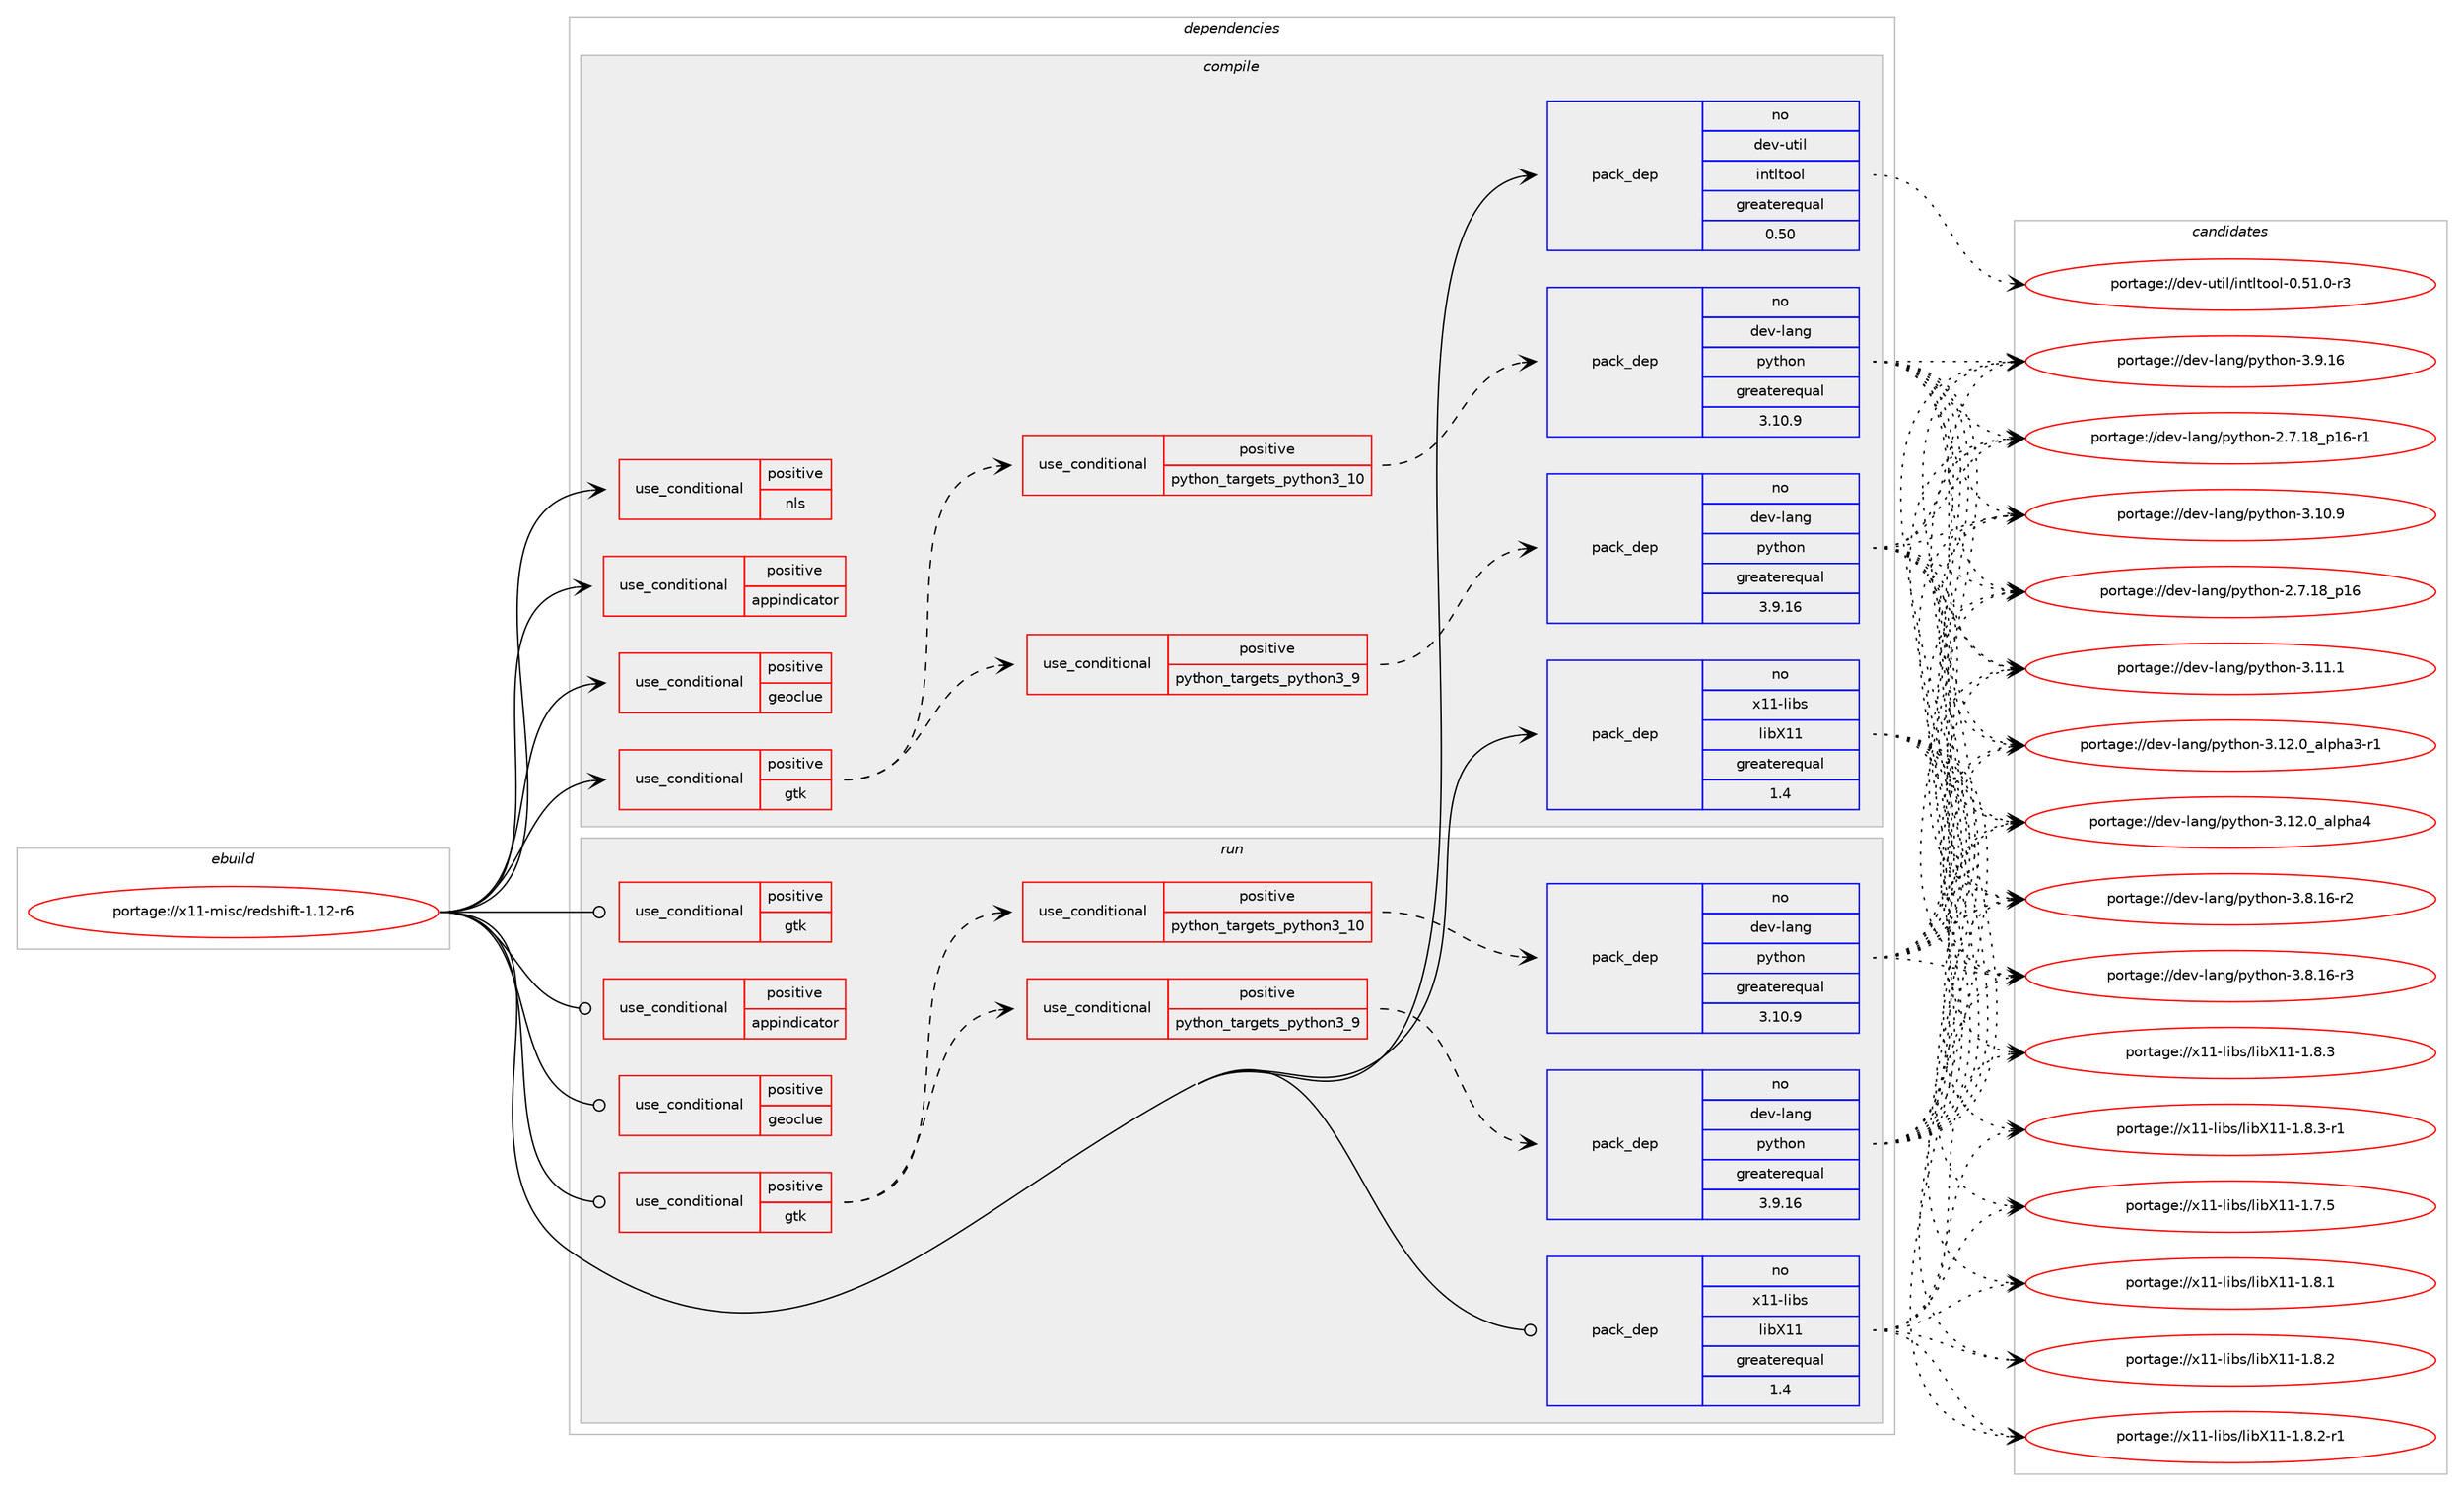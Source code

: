 digraph prolog {

# *************
# Graph options
# *************

newrank=true;
concentrate=true;
compound=true;
graph [rankdir=LR,fontname=Helvetica,fontsize=10,ranksep=1.5];#, ranksep=2.5, nodesep=0.2];
edge  [arrowhead=vee];
node  [fontname=Helvetica,fontsize=10];

# **********
# The ebuild
# **********

subgraph cluster_leftcol {
color=gray;
rank=same;
label=<<i>ebuild</i>>;
id [label="portage://x11-misc/redshift-1.12-r6", color=red, width=4, href="../x11-misc/redshift-1.12-r6.svg"];
}

# ****************
# The dependencies
# ****************

subgraph cluster_midcol {
color=gray;
label=<<i>dependencies</i>>;
subgraph cluster_compile {
fillcolor="#eeeeee";
style=filled;
label=<<i>compile</i>>;
subgraph cond5902 {
dependency9423 [label=<<TABLE BORDER="0" CELLBORDER="1" CELLSPACING="0" CELLPADDING="4"><TR><TD ROWSPAN="3" CELLPADDING="10">use_conditional</TD></TR><TR><TD>positive</TD></TR><TR><TD>appindicator</TD></TR></TABLE>>, shape=none, color=red];
# *** BEGIN UNKNOWN DEPENDENCY TYPE (TODO) ***
# dependency9423 -> package_dependency(portage://x11-misc/redshift-1.12-r6,install,no,dev-libs,libappindicator,none,[,,],[slot(3)],[use(enable(introspection),none)])
# *** END UNKNOWN DEPENDENCY TYPE (TODO) ***

}
id:e -> dependency9423:w [weight=20,style="solid",arrowhead="vee"];
subgraph cond5903 {
dependency9424 [label=<<TABLE BORDER="0" CELLBORDER="1" CELLSPACING="0" CELLPADDING="4"><TR><TD ROWSPAN="3" CELLPADDING="10">use_conditional</TD></TR><TR><TD>positive</TD></TR><TR><TD>geoclue</TD></TR></TABLE>>, shape=none, color=red];
# *** BEGIN UNKNOWN DEPENDENCY TYPE (TODO) ***
# dependency9424 -> package_dependency(portage://x11-misc/redshift-1.12-r6,install,no,app-misc,geoclue,none,[,,],[slot(2.0)],[])
# *** END UNKNOWN DEPENDENCY TYPE (TODO) ***

# *** BEGIN UNKNOWN DEPENDENCY TYPE (TODO) ***
# dependency9424 -> package_dependency(portage://x11-misc/redshift-1.12-r6,install,no,dev-libs,glib,none,[,,],[slot(2)],[])
# *** END UNKNOWN DEPENDENCY TYPE (TODO) ***

}
id:e -> dependency9424:w [weight=20,style="solid",arrowhead="vee"];
subgraph cond5904 {
dependency9425 [label=<<TABLE BORDER="0" CELLBORDER="1" CELLSPACING="0" CELLPADDING="4"><TR><TD ROWSPAN="3" CELLPADDING="10">use_conditional</TD></TR><TR><TD>positive</TD></TR><TR><TD>gtk</TD></TR></TABLE>>, shape=none, color=red];
subgraph cond5905 {
dependency9426 [label=<<TABLE BORDER="0" CELLBORDER="1" CELLSPACING="0" CELLPADDING="4"><TR><TD ROWSPAN="3" CELLPADDING="10">use_conditional</TD></TR><TR><TD>positive</TD></TR><TR><TD>python_targets_python3_9</TD></TR></TABLE>>, shape=none, color=red];
subgraph pack3399 {
dependency9427 [label=<<TABLE BORDER="0" CELLBORDER="1" CELLSPACING="0" CELLPADDING="4" WIDTH="220"><TR><TD ROWSPAN="6" CELLPADDING="30">pack_dep</TD></TR><TR><TD WIDTH="110">no</TD></TR><TR><TD>dev-lang</TD></TR><TR><TD>python</TD></TR><TR><TD>greaterequal</TD></TR><TR><TD>3.9.16</TD></TR></TABLE>>, shape=none, color=blue];
}
dependency9426:e -> dependency9427:w [weight=20,style="dashed",arrowhead="vee"];
}
dependency9425:e -> dependency9426:w [weight=20,style="dashed",arrowhead="vee"];
subgraph cond5906 {
dependency9428 [label=<<TABLE BORDER="0" CELLBORDER="1" CELLSPACING="0" CELLPADDING="4"><TR><TD ROWSPAN="3" CELLPADDING="10">use_conditional</TD></TR><TR><TD>positive</TD></TR><TR><TD>python_targets_python3_10</TD></TR></TABLE>>, shape=none, color=red];
subgraph pack3400 {
dependency9429 [label=<<TABLE BORDER="0" CELLBORDER="1" CELLSPACING="0" CELLPADDING="4" WIDTH="220"><TR><TD ROWSPAN="6" CELLPADDING="30">pack_dep</TD></TR><TR><TD WIDTH="110">no</TD></TR><TR><TD>dev-lang</TD></TR><TR><TD>python</TD></TR><TR><TD>greaterequal</TD></TR><TR><TD>3.10.9</TD></TR></TABLE>>, shape=none, color=blue];
}
dependency9428:e -> dependency9429:w [weight=20,style="dashed",arrowhead="vee"];
}
dependency9425:e -> dependency9428:w [weight=20,style="dashed",arrowhead="vee"];
}
id:e -> dependency9425:w [weight=20,style="solid",arrowhead="vee"];
subgraph cond5907 {
dependency9430 [label=<<TABLE BORDER="0" CELLBORDER="1" CELLSPACING="0" CELLPADDING="4"><TR><TD ROWSPAN="3" CELLPADDING="10">use_conditional</TD></TR><TR><TD>positive</TD></TR><TR><TD>nls</TD></TR></TABLE>>, shape=none, color=red];
# *** BEGIN UNKNOWN DEPENDENCY TYPE (TODO) ***
# dependency9430 -> package_dependency(portage://x11-misc/redshift-1.12-r6,install,no,sys-devel,gettext,none,[,,],[],[])
# *** END UNKNOWN DEPENDENCY TYPE (TODO) ***

}
id:e -> dependency9430:w [weight=20,style="solid",arrowhead="vee"];
subgraph pack3401 {
dependency9431 [label=<<TABLE BORDER="0" CELLBORDER="1" CELLSPACING="0" CELLPADDING="4" WIDTH="220"><TR><TD ROWSPAN="6" CELLPADDING="30">pack_dep</TD></TR><TR><TD WIDTH="110">no</TD></TR><TR><TD>dev-util</TD></TR><TR><TD>intltool</TD></TR><TR><TD>greaterequal</TD></TR><TR><TD>0.50</TD></TR></TABLE>>, shape=none, color=blue];
}
id:e -> dependency9431:w [weight=20,style="solid",arrowhead="vee"];
subgraph pack3402 {
dependency9432 [label=<<TABLE BORDER="0" CELLBORDER="1" CELLSPACING="0" CELLPADDING="4" WIDTH="220"><TR><TD ROWSPAN="6" CELLPADDING="30">pack_dep</TD></TR><TR><TD WIDTH="110">no</TD></TR><TR><TD>x11-libs</TD></TR><TR><TD>libX11</TD></TR><TR><TD>greaterequal</TD></TR><TR><TD>1.4</TD></TR></TABLE>>, shape=none, color=blue];
}
id:e -> dependency9432:w [weight=20,style="solid",arrowhead="vee"];
# *** BEGIN UNKNOWN DEPENDENCY TYPE (TODO) ***
# id -> package_dependency(portage://x11-misc/redshift-1.12-r6,install,no,x11-libs,libXxf86vm,none,[,,],[],[])
# *** END UNKNOWN DEPENDENCY TYPE (TODO) ***

# *** BEGIN UNKNOWN DEPENDENCY TYPE (TODO) ***
# id -> package_dependency(portage://x11-misc/redshift-1.12-r6,install,no,x11-libs,libdrm,none,[,,],[],[])
# *** END UNKNOWN DEPENDENCY TYPE (TODO) ***

# *** BEGIN UNKNOWN DEPENDENCY TYPE (TODO) ***
# id -> package_dependency(portage://x11-misc/redshift-1.12-r6,install,no,x11-libs,libxcb,none,[,,],[],[])
# *** END UNKNOWN DEPENDENCY TYPE (TODO) ***

}
subgraph cluster_compileandrun {
fillcolor="#eeeeee";
style=filled;
label=<<i>compile and run</i>>;
}
subgraph cluster_run {
fillcolor="#eeeeee";
style=filled;
label=<<i>run</i>>;
subgraph cond5908 {
dependency9433 [label=<<TABLE BORDER="0" CELLBORDER="1" CELLSPACING="0" CELLPADDING="4"><TR><TD ROWSPAN="3" CELLPADDING="10">use_conditional</TD></TR><TR><TD>positive</TD></TR><TR><TD>appindicator</TD></TR></TABLE>>, shape=none, color=red];
# *** BEGIN UNKNOWN DEPENDENCY TYPE (TODO) ***
# dependency9433 -> package_dependency(portage://x11-misc/redshift-1.12-r6,run,no,dev-libs,libappindicator,none,[,,],[slot(3)],[use(enable(introspection),none)])
# *** END UNKNOWN DEPENDENCY TYPE (TODO) ***

}
id:e -> dependency9433:w [weight=20,style="solid",arrowhead="odot"];
subgraph cond5909 {
dependency9434 [label=<<TABLE BORDER="0" CELLBORDER="1" CELLSPACING="0" CELLPADDING="4"><TR><TD ROWSPAN="3" CELLPADDING="10">use_conditional</TD></TR><TR><TD>positive</TD></TR><TR><TD>geoclue</TD></TR></TABLE>>, shape=none, color=red];
# *** BEGIN UNKNOWN DEPENDENCY TYPE (TODO) ***
# dependency9434 -> package_dependency(portage://x11-misc/redshift-1.12-r6,run,no,app-misc,geoclue,none,[,,],[slot(2.0)],[])
# *** END UNKNOWN DEPENDENCY TYPE (TODO) ***

# *** BEGIN UNKNOWN DEPENDENCY TYPE (TODO) ***
# dependency9434 -> package_dependency(portage://x11-misc/redshift-1.12-r6,run,no,dev-libs,glib,none,[,,],[slot(2)],[])
# *** END UNKNOWN DEPENDENCY TYPE (TODO) ***

}
id:e -> dependency9434:w [weight=20,style="solid",arrowhead="odot"];
subgraph cond5910 {
dependency9435 [label=<<TABLE BORDER="0" CELLBORDER="1" CELLSPACING="0" CELLPADDING="4"><TR><TD ROWSPAN="3" CELLPADDING="10">use_conditional</TD></TR><TR><TD>positive</TD></TR><TR><TD>gtk</TD></TR></TABLE>>, shape=none, color=red];
subgraph cond5911 {
dependency9436 [label=<<TABLE BORDER="0" CELLBORDER="1" CELLSPACING="0" CELLPADDING="4"><TR><TD ROWSPAN="3" CELLPADDING="10">use_conditional</TD></TR><TR><TD>positive</TD></TR><TR><TD>python_targets_python3_9</TD></TR></TABLE>>, shape=none, color=red];
subgraph pack3403 {
dependency9437 [label=<<TABLE BORDER="0" CELLBORDER="1" CELLSPACING="0" CELLPADDING="4" WIDTH="220"><TR><TD ROWSPAN="6" CELLPADDING="30">pack_dep</TD></TR><TR><TD WIDTH="110">no</TD></TR><TR><TD>dev-lang</TD></TR><TR><TD>python</TD></TR><TR><TD>greaterequal</TD></TR><TR><TD>3.9.16</TD></TR></TABLE>>, shape=none, color=blue];
}
dependency9436:e -> dependency9437:w [weight=20,style="dashed",arrowhead="vee"];
}
dependency9435:e -> dependency9436:w [weight=20,style="dashed",arrowhead="vee"];
subgraph cond5912 {
dependency9438 [label=<<TABLE BORDER="0" CELLBORDER="1" CELLSPACING="0" CELLPADDING="4"><TR><TD ROWSPAN="3" CELLPADDING="10">use_conditional</TD></TR><TR><TD>positive</TD></TR><TR><TD>python_targets_python3_10</TD></TR></TABLE>>, shape=none, color=red];
subgraph pack3404 {
dependency9439 [label=<<TABLE BORDER="0" CELLBORDER="1" CELLSPACING="0" CELLPADDING="4" WIDTH="220"><TR><TD ROWSPAN="6" CELLPADDING="30">pack_dep</TD></TR><TR><TD WIDTH="110">no</TD></TR><TR><TD>dev-lang</TD></TR><TR><TD>python</TD></TR><TR><TD>greaterequal</TD></TR><TR><TD>3.10.9</TD></TR></TABLE>>, shape=none, color=blue];
}
dependency9438:e -> dependency9439:w [weight=20,style="dashed",arrowhead="vee"];
}
dependency9435:e -> dependency9438:w [weight=20,style="dashed",arrowhead="vee"];
}
id:e -> dependency9435:w [weight=20,style="solid",arrowhead="odot"];
subgraph cond5913 {
dependency9440 [label=<<TABLE BORDER="0" CELLBORDER="1" CELLSPACING="0" CELLPADDING="4"><TR><TD ROWSPAN="3" CELLPADDING="10">use_conditional</TD></TR><TR><TD>positive</TD></TR><TR><TD>gtk</TD></TR></TABLE>>, shape=none, color=red];
# *** BEGIN UNKNOWN DEPENDENCY TYPE (TODO) ***
# dependency9440 -> package_dependency(portage://x11-misc/redshift-1.12-r6,run,no,dev-python,pygobject,none,[,,],[],[use(optenable(python_targets_python3_9),negative),use(optenable(python_targets_python3_10),negative)])
# *** END UNKNOWN DEPENDENCY TYPE (TODO) ***

# *** BEGIN UNKNOWN DEPENDENCY TYPE (TODO) ***
# dependency9440 -> package_dependency(portage://x11-misc/redshift-1.12-r6,run,no,x11-libs,gtk+,none,[,,],[slot(3)],[use(enable(introspection),none)])
# *** END UNKNOWN DEPENDENCY TYPE (TODO) ***

# *** BEGIN UNKNOWN DEPENDENCY TYPE (TODO) ***
# dependency9440 -> package_dependency(portage://x11-misc/redshift-1.12-r6,run,no,dev-python,pyxdg,none,[,,],[],[use(optenable(python_targets_python3_9),negative),use(optenable(python_targets_python3_10),negative)])
# *** END UNKNOWN DEPENDENCY TYPE (TODO) ***

}
id:e -> dependency9440:w [weight=20,style="solid",arrowhead="odot"];
subgraph pack3405 {
dependency9441 [label=<<TABLE BORDER="0" CELLBORDER="1" CELLSPACING="0" CELLPADDING="4" WIDTH="220"><TR><TD ROWSPAN="6" CELLPADDING="30">pack_dep</TD></TR><TR><TD WIDTH="110">no</TD></TR><TR><TD>x11-libs</TD></TR><TR><TD>libX11</TD></TR><TR><TD>greaterequal</TD></TR><TR><TD>1.4</TD></TR></TABLE>>, shape=none, color=blue];
}
id:e -> dependency9441:w [weight=20,style="solid",arrowhead="odot"];
# *** BEGIN UNKNOWN DEPENDENCY TYPE (TODO) ***
# id -> package_dependency(portage://x11-misc/redshift-1.12-r6,run,no,x11-libs,libXxf86vm,none,[,,],[],[])
# *** END UNKNOWN DEPENDENCY TYPE (TODO) ***

# *** BEGIN UNKNOWN DEPENDENCY TYPE (TODO) ***
# id -> package_dependency(portage://x11-misc/redshift-1.12-r6,run,no,x11-libs,libdrm,none,[,,],[],[])
# *** END UNKNOWN DEPENDENCY TYPE (TODO) ***

# *** BEGIN UNKNOWN DEPENDENCY TYPE (TODO) ***
# id -> package_dependency(portage://x11-misc/redshift-1.12-r6,run,no,x11-libs,libxcb,none,[,,],[],[])
# *** END UNKNOWN DEPENDENCY TYPE (TODO) ***

}
}

# **************
# The candidates
# **************

subgraph cluster_choices {
rank=same;
color=gray;
label=<<i>candidates</i>>;

subgraph choice3399 {
color=black;
nodesep=1;
choice10010111845108971101034711212111610411111045504655464956951124954 [label="portage://dev-lang/python-2.7.18_p16", color=red, width=4,href="../dev-lang/python-2.7.18_p16.svg"];
choice100101118451089711010347112121116104111110455046554649569511249544511449 [label="portage://dev-lang/python-2.7.18_p16-r1", color=red, width=4,href="../dev-lang/python-2.7.18_p16-r1.svg"];
choice10010111845108971101034711212111610411111045514649484657 [label="portage://dev-lang/python-3.10.9", color=red, width=4,href="../dev-lang/python-3.10.9.svg"];
choice10010111845108971101034711212111610411111045514649494649 [label="portage://dev-lang/python-3.11.1", color=red, width=4,href="../dev-lang/python-3.11.1.svg"];
choice10010111845108971101034711212111610411111045514649504648959710811210497514511449 [label="portage://dev-lang/python-3.12.0_alpha3-r1", color=red, width=4,href="../dev-lang/python-3.12.0_alpha3-r1.svg"];
choice1001011184510897110103471121211161041111104551464950464895971081121049752 [label="portage://dev-lang/python-3.12.0_alpha4", color=red, width=4,href="../dev-lang/python-3.12.0_alpha4.svg"];
choice100101118451089711010347112121116104111110455146564649544511450 [label="portage://dev-lang/python-3.8.16-r2", color=red, width=4,href="../dev-lang/python-3.8.16-r2.svg"];
choice100101118451089711010347112121116104111110455146564649544511451 [label="portage://dev-lang/python-3.8.16-r3", color=red, width=4,href="../dev-lang/python-3.8.16-r3.svg"];
choice10010111845108971101034711212111610411111045514657464954 [label="portage://dev-lang/python-3.9.16", color=red, width=4,href="../dev-lang/python-3.9.16.svg"];
dependency9427:e -> choice10010111845108971101034711212111610411111045504655464956951124954:w [style=dotted,weight="100"];
dependency9427:e -> choice100101118451089711010347112121116104111110455046554649569511249544511449:w [style=dotted,weight="100"];
dependency9427:e -> choice10010111845108971101034711212111610411111045514649484657:w [style=dotted,weight="100"];
dependency9427:e -> choice10010111845108971101034711212111610411111045514649494649:w [style=dotted,weight="100"];
dependency9427:e -> choice10010111845108971101034711212111610411111045514649504648959710811210497514511449:w [style=dotted,weight="100"];
dependency9427:e -> choice1001011184510897110103471121211161041111104551464950464895971081121049752:w [style=dotted,weight="100"];
dependency9427:e -> choice100101118451089711010347112121116104111110455146564649544511450:w [style=dotted,weight="100"];
dependency9427:e -> choice100101118451089711010347112121116104111110455146564649544511451:w [style=dotted,weight="100"];
dependency9427:e -> choice10010111845108971101034711212111610411111045514657464954:w [style=dotted,weight="100"];
}
subgraph choice3400 {
color=black;
nodesep=1;
choice10010111845108971101034711212111610411111045504655464956951124954 [label="portage://dev-lang/python-2.7.18_p16", color=red, width=4,href="../dev-lang/python-2.7.18_p16.svg"];
choice100101118451089711010347112121116104111110455046554649569511249544511449 [label="portage://dev-lang/python-2.7.18_p16-r1", color=red, width=4,href="../dev-lang/python-2.7.18_p16-r1.svg"];
choice10010111845108971101034711212111610411111045514649484657 [label="portage://dev-lang/python-3.10.9", color=red, width=4,href="../dev-lang/python-3.10.9.svg"];
choice10010111845108971101034711212111610411111045514649494649 [label="portage://dev-lang/python-3.11.1", color=red, width=4,href="../dev-lang/python-3.11.1.svg"];
choice10010111845108971101034711212111610411111045514649504648959710811210497514511449 [label="portage://dev-lang/python-3.12.0_alpha3-r1", color=red, width=4,href="../dev-lang/python-3.12.0_alpha3-r1.svg"];
choice1001011184510897110103471121211161041111104551464950464895971081121049752 [label="portage://dev-lang/python-3.12.0_alpha4", color=red, width=4,href="../dev-lang/python-3.12.0_alpha4.svg"];
choice100101118451089711010347112121116104111110455146564649544511450 [label="portage://dev-lang/python-3.8.16-r2", color=red, width=4,href="../dev-lang/python-3.8.16-r2.svg"];
choice100101118451089711010347112121116104111110455146564649544511451 [label="portage://dev-lang/python-3.8.16-r3", color=red, width=4,href="../dev-lang/python-3.8.16-r3.svg"];
choice10010111845108971101034711212111610411111045514657464954 [label="portage://dev-lang/python-3.9.16", color=red, width=4,href="../dev-lang/python-3.9.16.svg"];
dependency9429:e -> choice10010111845108971101034711212111610411111045504655464956951124954:w [style=dotted,weight="100"];
dependency9429:e -> choice100101118451089711010347112121116104111110455046554649569511249544511449:w [style=dotted,weight="100"];
dependency9429:e -> choice10010111845108971101034711212111610411111045514649484657:w [style=dotted,weight="100"];
dependency9429:e -> choice10010111845108971101034711212111610411111045514649494649:w [style=dotted,weight="100"];
dependency9429:e -> choice10010111845108971101034711212111610411111045514649504648959710811210497514511449:w [style=dotted,weight="100"];
dependency9429:e -> choice1001011184510897110103471121211161041111104551464950464895971081121049752:w [style=dotted,weight="100"];
dependency9429:e -> choice100101118451089711010347112121116104111110455146564649544511450:w [style=dotted,weight="100"];
dependency9429:e -> choice100101118451089711010347112121116104111110455146564649544511451:w [style=dotted,weight="100"];
dependency9429:e -> choice10010111845108971101034711212111610411111045514657464954:w [style=dotted,weight="100"];
}
subgraph choice3401 {
color=black;
nodesep=1;
choice1001011184511711610510847105110116108116111111108454846534946484511451 [label="portage://dev-util/intltool-0.51.0-r3", color=red, width=4,href="../dev-util/intltool-0.51.0-r3.svg"];
dependency9431:e -> choice1001011184511711610510847105110116108116111111108454846534946484511451:w [style=dotted,weight="100"];
}
subgraph choice3402 {
color=black;
nodesep=1;
choice120494945108105981154710810598884949454946554653 [label="portage://x11-libs/libX11-1.7.5", color=red, width=4,href="../x11-libs/libX11-1.7.5.svg"];
choice120494945108105981154710810598884949454946564649 [label="portage://x11-libs/libX11-1.8.1", color=red, width=4,href="../x11-libs/libX11-1.8.1.svg"];
choice120494945108105981154710810598884949454946564650 [label="portage://x11-libs/libX11-1.8.2", color=red, width=4,href="../x11-libs/libX11-1.8.2.svg"];
choice1204949451081059811547108105988849494549465646504511449 [label="portage://x11-libs/libX11-1.8.2-r1", color=red, width=4,href="../x11-libs/libX11-1.8.2-r1.svg"];
choice120494945108105981154710810598884949454946564651 [label="portage://x11-libs/libX11-1.8.3", color=red, width=4,href="../x11-libs/libX11-1.8.3.svg"];
choice1204949451081059811547108105988849494549465646514511449 [label="portage://x11-libs/libX11-1.8.3-r1", color=red, width=4,href="../x11-libs/libX11-1.8.3-r1.svg"];
dependency9432:e -> choice120494945108105981154710810598884949454946554653:w [style=dotted,weight="100"];
dependency9432:e -> choice120494945108105981154710810598884949454946564649:w [style=dotted,weight="100"];
dependency9432:e -> choice120494945108105981154710810598884949454946564650:w [style=dotted,weight="100"];
dependency9432:e -> choice1204949451081059811547108105988849494549465646504511449:w [style=dotted,weight="100"];
dependency9432:e -> choice120494945108105981154710810598884949454946564651:w [style=dotted,weight="100"];
dependency9432:e -> choice1204949451081059811547108105988849494549465646514511449:w [style=dotted,weight="100"];
}
subgraph choice3403 {
color=black;
nodesep=1;
choice10010111845108971101034711212111610411111045504655464956951124954 [label="portage://dev-lang/python-2.7.18_p16", color=red, width=4,href="../dev-lang/python-2.7.18_p16.svg"];
choice100101118451089711010347112121116104111110455046554649569511249544511449 [label="portage://dev-lang/python-2.7.18_p16-r1", color=red, width=4,href="../dev-lang/python-2.7.18_p16-r1.svg"];
choice10010111845108971101034711212111610411111045514649484657 [label="portage://dev-lang/python-3.10.9", color=red, width=4,href="../dev-lang/python-3.10.9.svg"];
choice10010111845108971101034711212111610411111045514649494649 [label="portage://dev-lang/python-3.11.1", color=red, width=4,href="../dev-lang/python-3.11.1.svg"];
choice10010111845108971101034711212111610411111045514649504648959710811210497514511449 [label="portage://dev-lang/python-3.12.0_alpha3-r1", color=red, width=4,href="../dev-lang/python-3.12.0_alpha3-r1.svg"];
choice1001011184510897110103471121211161041111104551464950464895971081121049752 [label="portage://dev-lang/python-3.12.0_alpha4", color=red, width=4,href="../dev-lang/python-3.12.0_alpha4.svg"];
choice100101118451089711010347112121116104111110455146564649544511450 [label="portage://dev-lang/python-3.8.16-r2", color=red, width=4,href="../dev-lang/python-3.8.16-r2.svg"];
choice100101118451089711010347112121116104111110455146564649544511451 [label="portage://dev-lang/python-3.8.16-r3", color=red, width=4,href="../dev-lang/python-3.8.16-r3.svg"];
choice10010111845108971101034711212111610411111045514657464954 [label="portage://dev-lang/python-3.9.16", color=red, width=4,href="../dev-lang/python-3.9.16.svg"];
dependency9437:e -> choice10010111845108971101034711212111610411111045504655464956951124954:w [style=dotted,weight="100"];
dependency9437:e -> choice100101118451089711010347112121116104111110455046554649569511249544511449:w [style=dotted,weight="100"];
dependency9437:e -> choice10010111845108971101034711212111610411111045514649484657:w [style=dotted,weight="100"];
dependency9437:e -> choice10010111845108971101034711212111610411111045514649494649:w [style=dotted,weight="100"];
dependency9437:e -> choice10010111845108971101034711212111610411111045514649504648959710811210497514511449:w [style=dotted,weight="100"];
dependency9437:e -> choice1001011184510897110103471121211161041111104551464950464895971081121049752:w [style=dotted,weight="100"];
dependency9437:e -> choice100101118451089711010347112121116104111110455146564649544511450:w [style=dotted,weight="100"];
dependency9437:e -> choice100101118451089711010347112121116104111110455146564649544511451:w [style=dotted,weight="100"];
dependency9437:e -> choice10010111845108971101034711212111610411111045514657464954:w [style=dotted,weight="100"];
}
subgraph choice3404 {
color=black;
nodesep=1;
choice10010111845108971101034711212111610411111045504655464956951124954 [label="portage://dev-lang/python-2.7.18_p16", color=red, width=4,href="../dev-lang/python-2.7.18_p16.svg"];
choice100101118451089711010347112121116104111110455046554649569511249544511449 [label="portage://dev-lang/python-2.7.18_p16-r1", color=red, width=4,href="../dev-lang/python-2.7.18_p16-r1.svg"];
choice10010111845108971101034711212111610411111045514649484657 [label="portage://dev-lang/python-3.10.9", color=red, width=4,href="../dev-lang/python-3.10.9.svg"];
choice10010111845108971101034711212111610411111045514649494649 [label="portage://dev-lang/python-3.11.1", color=red, width=4,href="../dev-lang/python-3.11.1.svg"];
choice10010111845108971101034711212111610411111045514649504648959710811210497514511449 [label="portage://dev-lang/python-3.12.0_alpha3-r1", color=red, width=4,href="../dev-lang/python-3.12.0_alpha3-r1.svg"];
choice1001011184510897110103471121211161041111104551464950464895971081121049752 [label="portage://dev-lang/python-3.12.0_alpha4", color=red, width=4,href="../dev-lang/python-3.12.0_alpha4.svg"];
choice100101118451089711010347112121116104111110455146564649544511450 [label="portage://dev-lang/python-3.8.16-r2", color=red, width=4,href="../dev-lang/python-3.8.16-r2.svg"];
choice100101118451089711010347112121116104111110455146564649544511451 [label="portage://dev-lang/python-3.8.16-r3", color=red, width=4,href="../dev-lang/python-3.8.16-r3.svg"];
choice10010111845108971101034711212111610411111045514657464954 [label="portage://dev-lang/python-3.9.16", color=red, width=4,href="../dev-lang/python-3.9.16.svg"];
dependency9439:e -> choice10010111845108971101034711212111610411111045504655464956951124954:w [style=dotted,weight="100"];
dependency9439:e -> choice100101118451089711010347112121116104111110455046554649569511249544511449:w [style=dotted,weight="100"];
dependency9439:e -> choice10010111845108971101034711212111610411111045514649484657:w [style=dotted,weight="100"];
dependency9439:e -> choice10010111845108971101034711212111610411111045514649494649:w [style=dotted,weight="100"];
dependency9439:e -> choice10010111845108971101034711212111610411111045514649504648959710811210497514511449:w [style=dotted,weight="100"];
dependency9439:e -> choice1001011184510897110103471121211161041111104551464950464895971081121049752:w [style=dotted,weight="100"];
dependency9439:e -> choice100101118451089711010347112121116104111110455146564649544511450:w [style=dotted,weight="100"];
dependency9439:e -> choice100101118451089711010347112121116104111110455146564649544511451:w [style=dotted,weight="100"];
dependency9439:e -> choice10010111845108971101034711212111610411111045514657464954:w [style=dotted,weight="100"];
}
subgraph choice3405 {
color=black;
nodesep=1;
choice120494945108105981154710810598884949454946554653 [label="portage://x11-libs/libX11-1.7.5", color=red, width=4,href="../x11-libs/libX11-1.7.5.svg"];
choice120494945108105981154710810598884949454946564649 [label="portage://x11-libs/libX11-1.8.1", color=red, width=4,href="../x11-libs/libX11-1.8.1.svg"];
choice120494945108105981154710810598884949454946564650 [label="portage://x11-libs/libX11-1.8.2", color=red, width=4,href="../x11-libs/libX11-1.8.2.svg"];
choice1204949451081059811547108105988849494549465646504511449 [label="portage://x11-libs/libX11-1.8.2-r1", color=red, width=4,href="../x11-libs/libX11-1.8.2-r1.svg"];
choice120494945108105981154710810598884949454946564651 [label="portage://x11-libs/libX11-1.8.3", color=red, width=4,href="../x11-libs/libX11-1.8.3.svg"];
choice1204949451081059811547108105988849494549465646514511449 [label="portage://x11-libs/libX11-1.8.3-r1", color=red, width=4,href="../x11-libs/libX11-1.8.3-r1.svg"];
dependency9441:e -> choice120494945108105981154710810598884949454946554653:w [style=dotted,weight="100"];
dependency9441:e -> choice120494945108105981154710810598884949454946564649:w [style=dotted,weight="100"];
dependency9441:e -> choice120494945108105981154710810598884949454946564650:w [style=dotted,weight="100"];
dependency9441:e -> choice1204949451081059811547108105988849494549465646504511449:w [style=dotted,weight="100"];
dependency9441:e -> choice120494945108105981154710810598884949454946564651:w [style=dotted,weight="100"];
dependency9441:e -> choice1204949451081059811547108105988849494549465646514511449:w [style=dotted,weight="100"];
}
}

}
